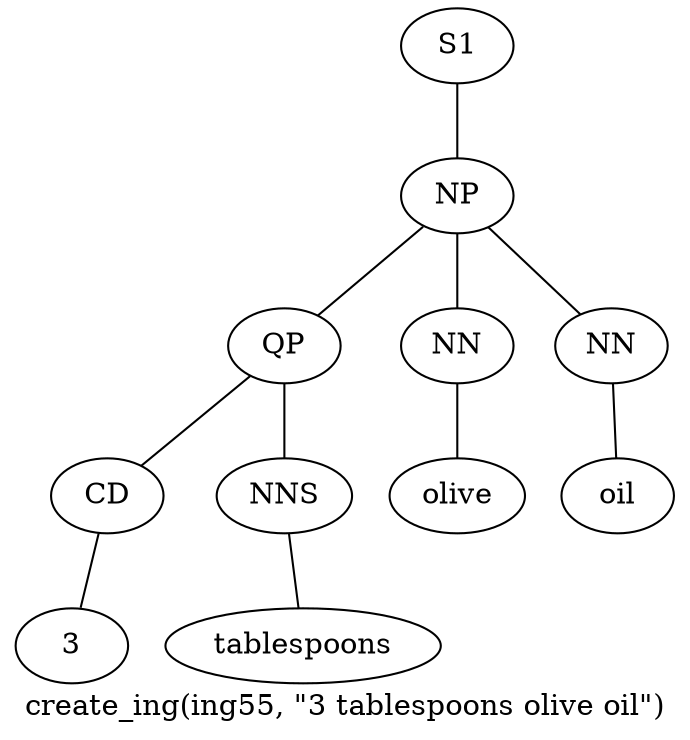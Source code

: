 graph SyntaxGraph {
	label = "create_ing(ing55, \"3 tablespoons olive oil\")";
	Node0 [label="S1"];
	Node1 [label="NP"];
	Node2 [label="QP"];
	Node3 [label="CD"];
	Node4 [label="3"];
	Node5 [label="NNS"];
	Node6 [label="tablespoons"];
	Node7 [label="NN"];
	Node8 [label="olive"];
	Node9 [label="NN"];
	Node10 [label="oil"];

	Node0 -- Node1;
	Node1 -- Node2;
	Node1 -- Node7;
	Node1 -- Node9;
	Node2 -- Node3;
	Node2 -- Node5;
	Node3 -- Node4;
	Node5 -- Node6;
	Node7 -- Node8;
	Node9 -- Node10;
}